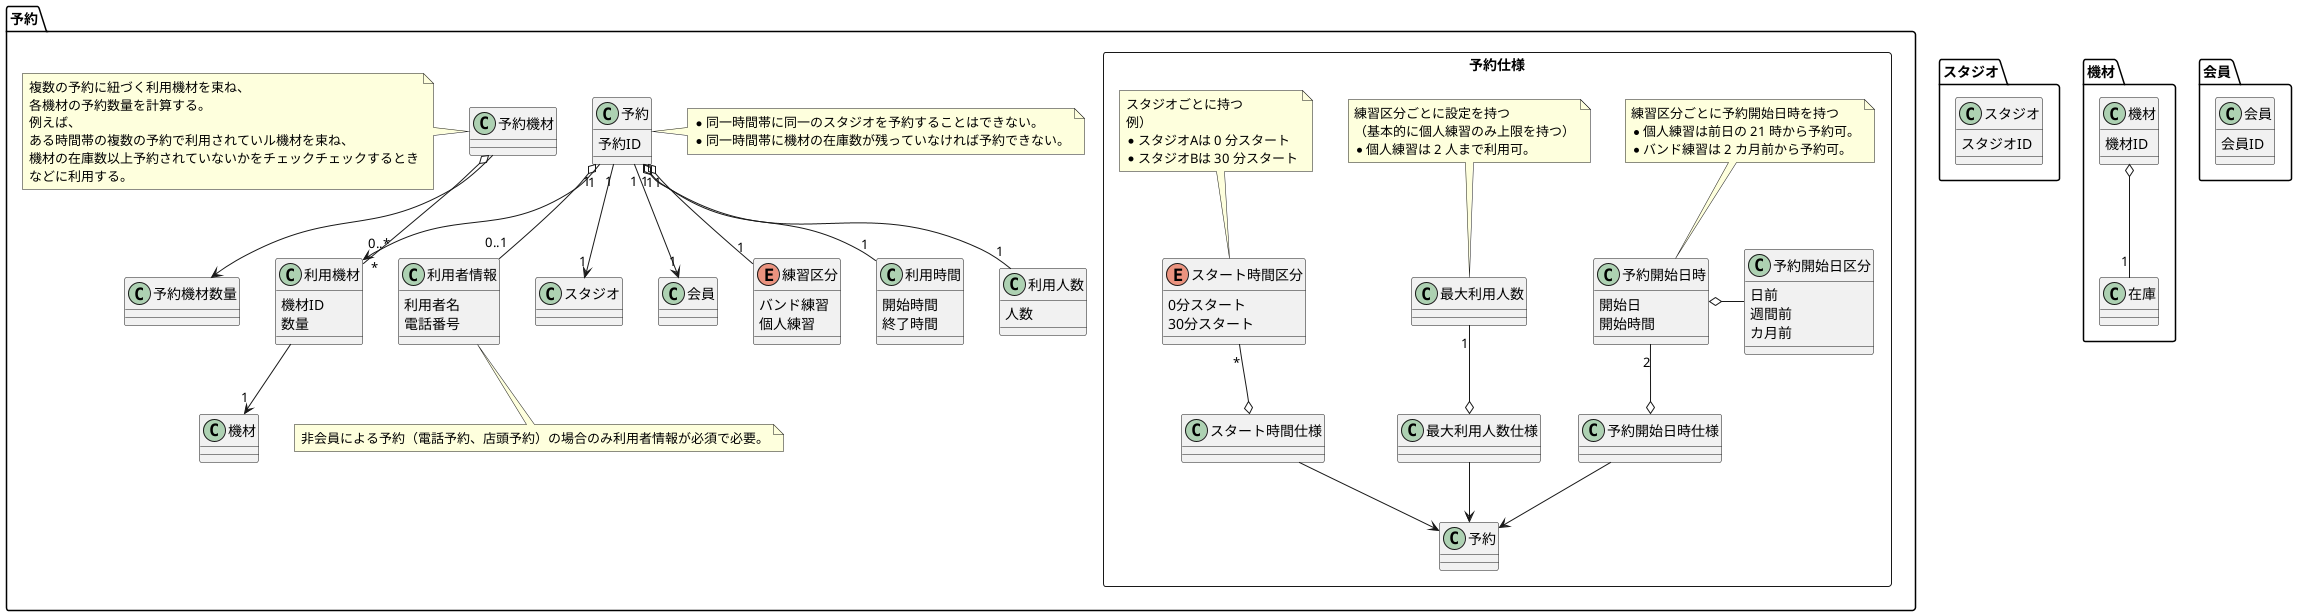 @startuml DomainModel

package スタジオ {
    class スタジオ {
        スタジオID
    }
}

package 機材 {
    class 機材 {
        機材ID
    }

    class 在庫 {
    }

    機材 o-- "1" 在庫
}

package 会員 {
    class 会員 {
        会員ID
    }
}

package 予約 {
    class 予約 {
        予約ID
    }

    enum 練習区分 {
        バンド練習
        個人練習
    }

    class 利用機材 {
        機材ID
        数量
    }

    class 利用時間 {
        開始時間
        終了時間
    }

    class 利用人数 {
        人数
    }

    class 利用者情報 {
        利用者名
        電話番号
    }

    予約 "1" --> "1" スタジオ
    予約 "1" --> "1" 会員
    予約 "1" o-- "1" 練習区分
    予約 "1" o-- "1" 利用時間
    予約 "1" o-- "1" 利用人数
    予約 "1" o-- "0..1" 利用者情報
    予約 "1" --> "0..*" 利用機材
    利用機材 --> "1" 機材

    note right of 予約
    * 同一時間帯に同一のスタジオを予約することはできない。
    * 同一時間帯に機材の在庫数が残っていなければ予約できない。
    end note

    note bottom of 利用者情報
    非会員による予約（電話予約、店頭予約）の場合のみ利用者情報が必須で必要。
    end note

    class 予約機材 {
    }

    class 予約機材数量 {
    }

    予約機材 o-- "*" 利用機材
    予約機材 --> 予約機材数量

    note left of 予約機材
    複数の予約に紐づく利用機材を束ね、
    各機材の予約数量を計算する。
    例えば、
    ある時間帯の複数の予約で利用されていル機材を束ね、
    機材の在庫数以上予約されていないかをチェックチェックするとき
    などに利用する。
    end note


    rectangle 予約仕様 {
        
        class 予約開始日時仕様 {
        }

        class 予約開始日時 {
            開始日
            開始時間
        }

        class 予約開始日区分 {
            日前
            週間前
            カ月前
        }

        予約開始日時仕様 --> 予約
        予約開始日時 "2" --o 予約開始日時仕様
        予約開始日時 o- 予約開始日区分

        note top of 予約開始日時
        練習区分ごとに予約開始日時を持つ
        * 個人練習は前日の 21 時から予約可。
        * バンド練習は 2 カ月前から予約可。
        end note


        class 最大利用人数仕様 {
        }

        class 最大利用人数 {
        }

        最大利用人数仕様 --> 予約
        最大利用人数 "1" --o 最大利用人数仕様

        note top of 最大利用人数
        練習区分ごとに設定を持つ
        （基本的に個人練習のみ上限を持つ）
        * 個人練習は 2 人まで利用可。
        end note


        class スタート時間仕様 {
        }

        enum スタート時間区分 {
            0分スタート
            30分スタート
        }

        スタート時間仕様 --> 予約
        スタート時間区分 "*" --o スタート時間仕様

        note top of スタート時間区分
        スタジオごとに持つ
        例）
        * スタジオAは 0 分スタート
        * スタジオBは 30 分スタート
        end note    
    }
}

@enduml
